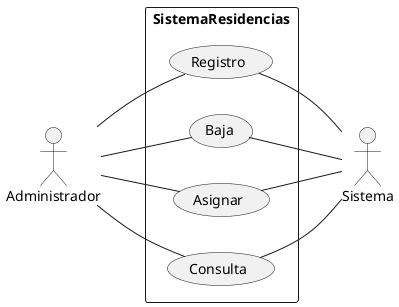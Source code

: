 @startuml
left to right direction
skinparam packageStyle rectangle
actor Administrador
actor Sistema
rectangle SistemaResidencias {
  Administrador -- (Registro)
  
  (Registro) -- Sistema
  Administrador -- (Baja)
  (Baja) -- Sistema
  Administrador -- (Asignar)
  (Asignar) -- Sistema
  Administrador -- (Consulta)
  (Consulta) -- Sistema
}
@enduml
